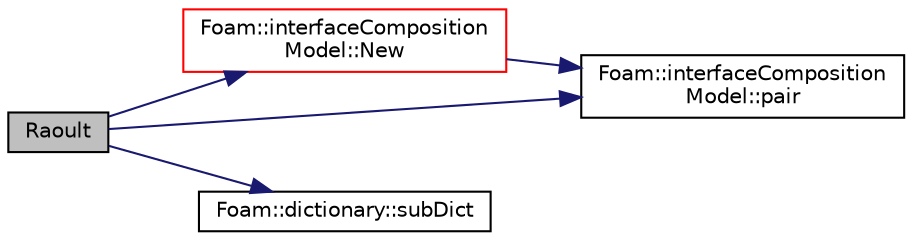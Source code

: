 digraph "Raoult"
{
  bgcolor="transparent";
  edge [fontname="Helvetica",fontsize="10",labelfontname="Helvetica",labelfontsize="10"];
  node [fontname="Helvetica",fontsize="10",shape=record];
  rankdir="LR";
  Node1 [label="Raoult",height=0.2,width=0.4,color="black", fillcolor="grey75", style="filled" fontcolor="black"];
  Node1 -> Node2 [color="midnightblue",fontsize="10",style="solid",fontname="Helvetica"];
  Node2 [label="Foam::interfaceComposition\lModel::New",height=0.2,width=0.4,color="red",URL="$classFoam_1_1interfaceCompositionModel.html#a8835c591d8884987355f47424e1e451f"];
  Node2 -> Node3 [color="midnightblue",fontsize="10",style="solid",fontname="Helvetica"];
  Node3 [label="Foam::interfaceComposition\lModel::pair",height=0.2,width=0.4,color="black",URL="$classFoam_1_1interfaceCompositionModel.html#a2c469841c4fe8955fd84d4dda5850b01",tooltip="Return pair. "];
  Node1 -> Node3 [color="midnightblue",fontsize="10",style="solid",fontname="Helvetica"];
  Node1 -> Node4 [color="midnightblue",fontsize="10",style="solid",fontname="Helvetica"];
  Node4 [label="Foam::dictionary::subDict",height=0.2,width=0.4,color="black",URL="$classFoam_1_1dictionary.html#ac0c70aeaf70dd0be6814c63b481a5c90",tooltip="Find and return a sub-dictionary. "];
}
